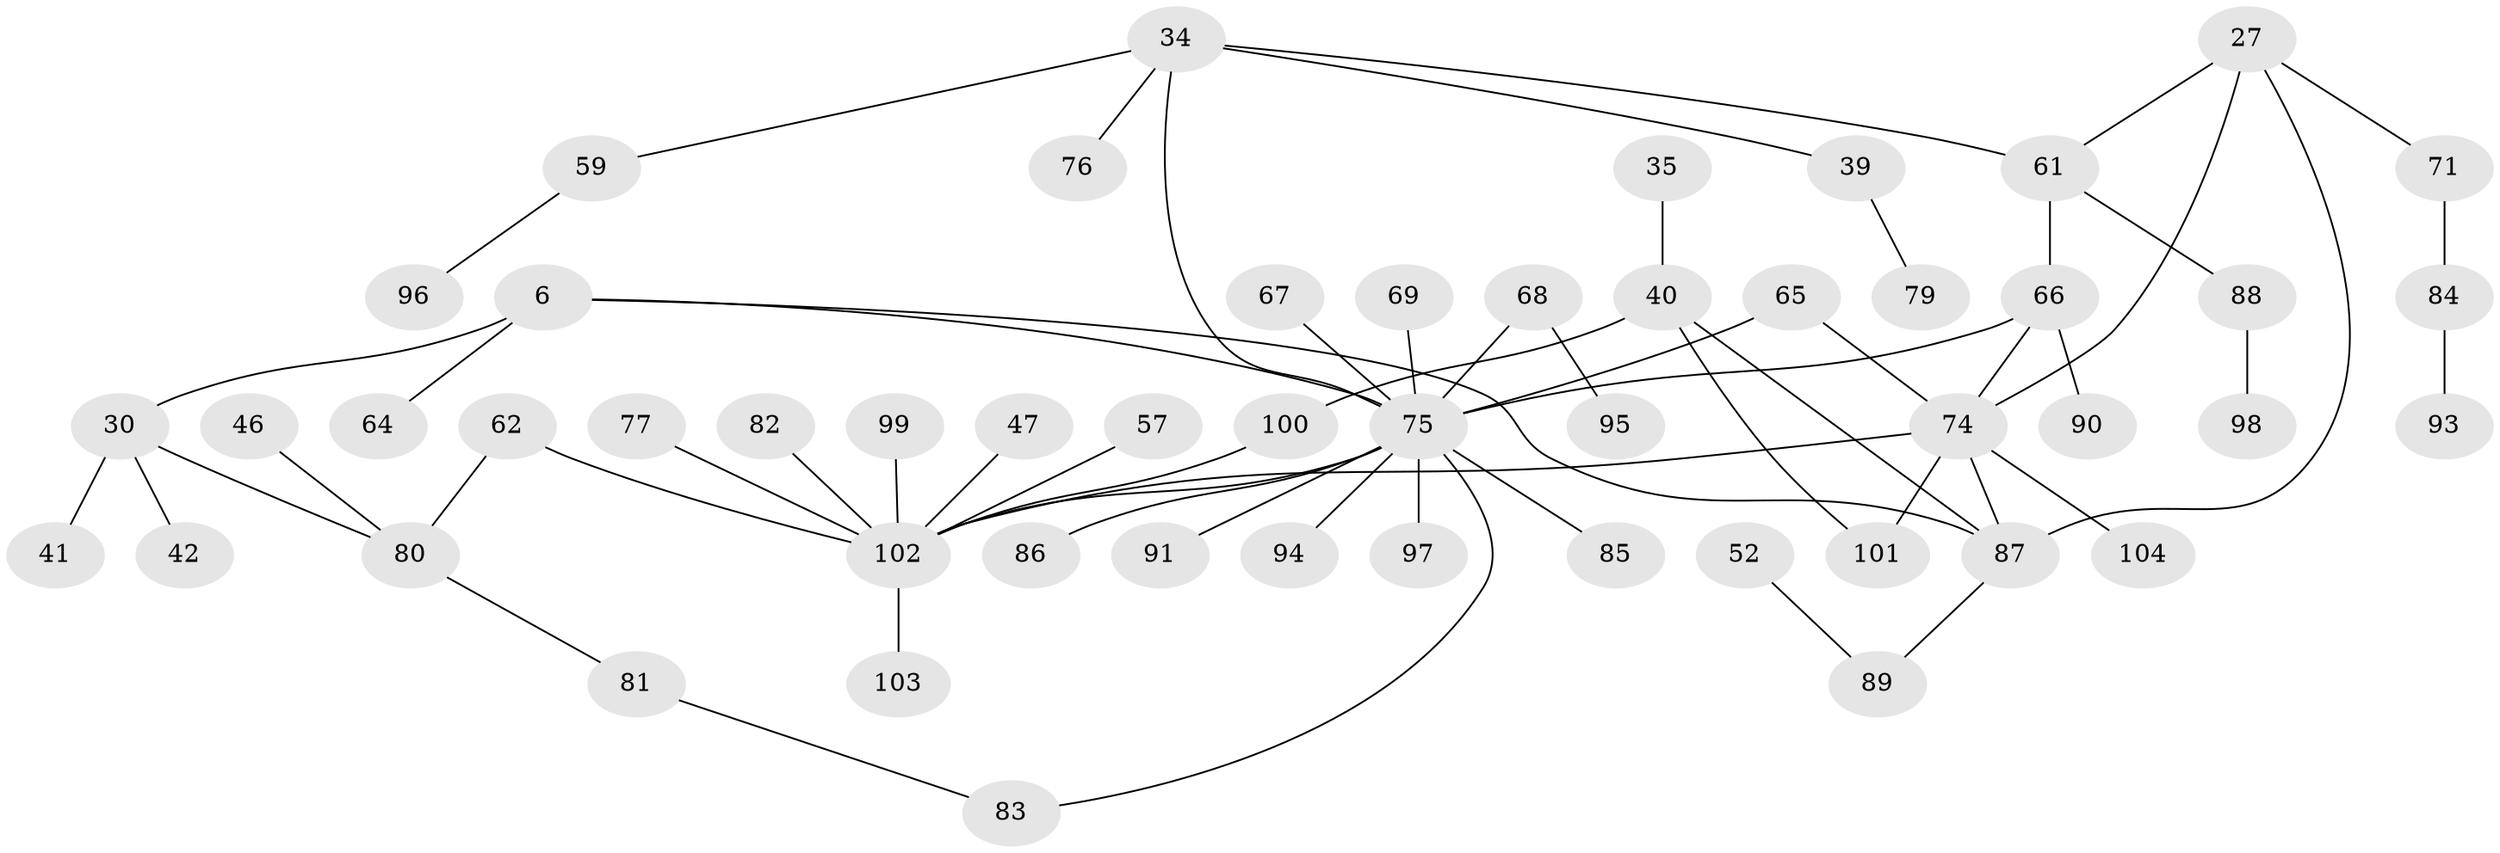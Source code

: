 // original degree distribution, {6: 0.019230769230769232, 3: 0.25, 5: 0.057692307692307696, 4: 0.057692307692307696, 1: 0.34615384615384615, 2: 0.2692307692307692}
// Generated by graph-tools (version 1.1) at 2025/42/03/09/25 04:42:18]
// undirected, 52 vertices, 61 edges
graph export_dot {
graph [start="1"]
  node [color=gray90,style=filled];
  6;
  27;
  30 [super="+11"];
  34 [super="+28"];
  35;
  39;
  40 [super="+22+20+32"];
  41;
  42;
  46;
  47;
  52;
  57;
  59;
  61 [super="+19+26"];
  62;
  64;
  65;
  66 [super="+9+43"];
  67;
  68;
  69;
  71;
  74 [super="+70+63"];
  75 [super="+36+8+24+29+53+54"];
  76;
  77;
  79;
  80 [super="+50+38"];
  81;
  82;
  83;
  84;
  85;
  86;
  87 [super="+58"];
  88;
  89 [super="+48"];
  90;
  91;
  93;
  94;
  95;
  96;
  97;
  98;
  99;
  100;
  101;
  102 [super="+92+78+55+60+73"];
  103 [super="+72"];
  104;
  6 -- 64;
  6 -- 30 [weight=2];
  6 -- 75;
  6 -- 87;
  27 -- 71;
  27 -- 87;
  27 -- 61;
  27 -- 74;
  30 -- 41;
  30 -- 42;
  30 -- 80;
  34 -- 39;
  34 -- 59;
  34 -- 76;
  34 -- 75;
  34 -- 61;
  35 -- 40;
  39 -- 79;
  40 -- 100;
  40 -- 101;
  40 -- 87;
  46 -- 80;
  47 -- 102;
  52 -- 89;
  57 -- 102;
  59 -- 96;
  61 -- 88;
  61 -- 66 [weight=2];
  62 -- 80;
  62 -- 102;
  65 -- 75;
  65 -- 74;
  66 -- 90;
  66 -- 75;
  66 -- 74;
  67 -- 75;
  68 -- 95;
  68 -- 75;
  69 -- 75;
  71 -- 84;
  74 -- 104;
  74 -- 102;
  74 -- 87;
  74 -- 101;
  75 -- 83;
  75 -- 86;
  75 -- 91;
  75 -- 94;
  75 -- 97;
  75 -- 85;
  75 -- 102 [weight=3];
  77 -- 102;
  80 -- 81;
  81 -- 83;
  82 -- 102;
  84 -- 93;
  87 -- 89;
  88 -- 98;
  99 -- 102;
  100 -- 102;
  102 -- 103 [weight=2];
}
